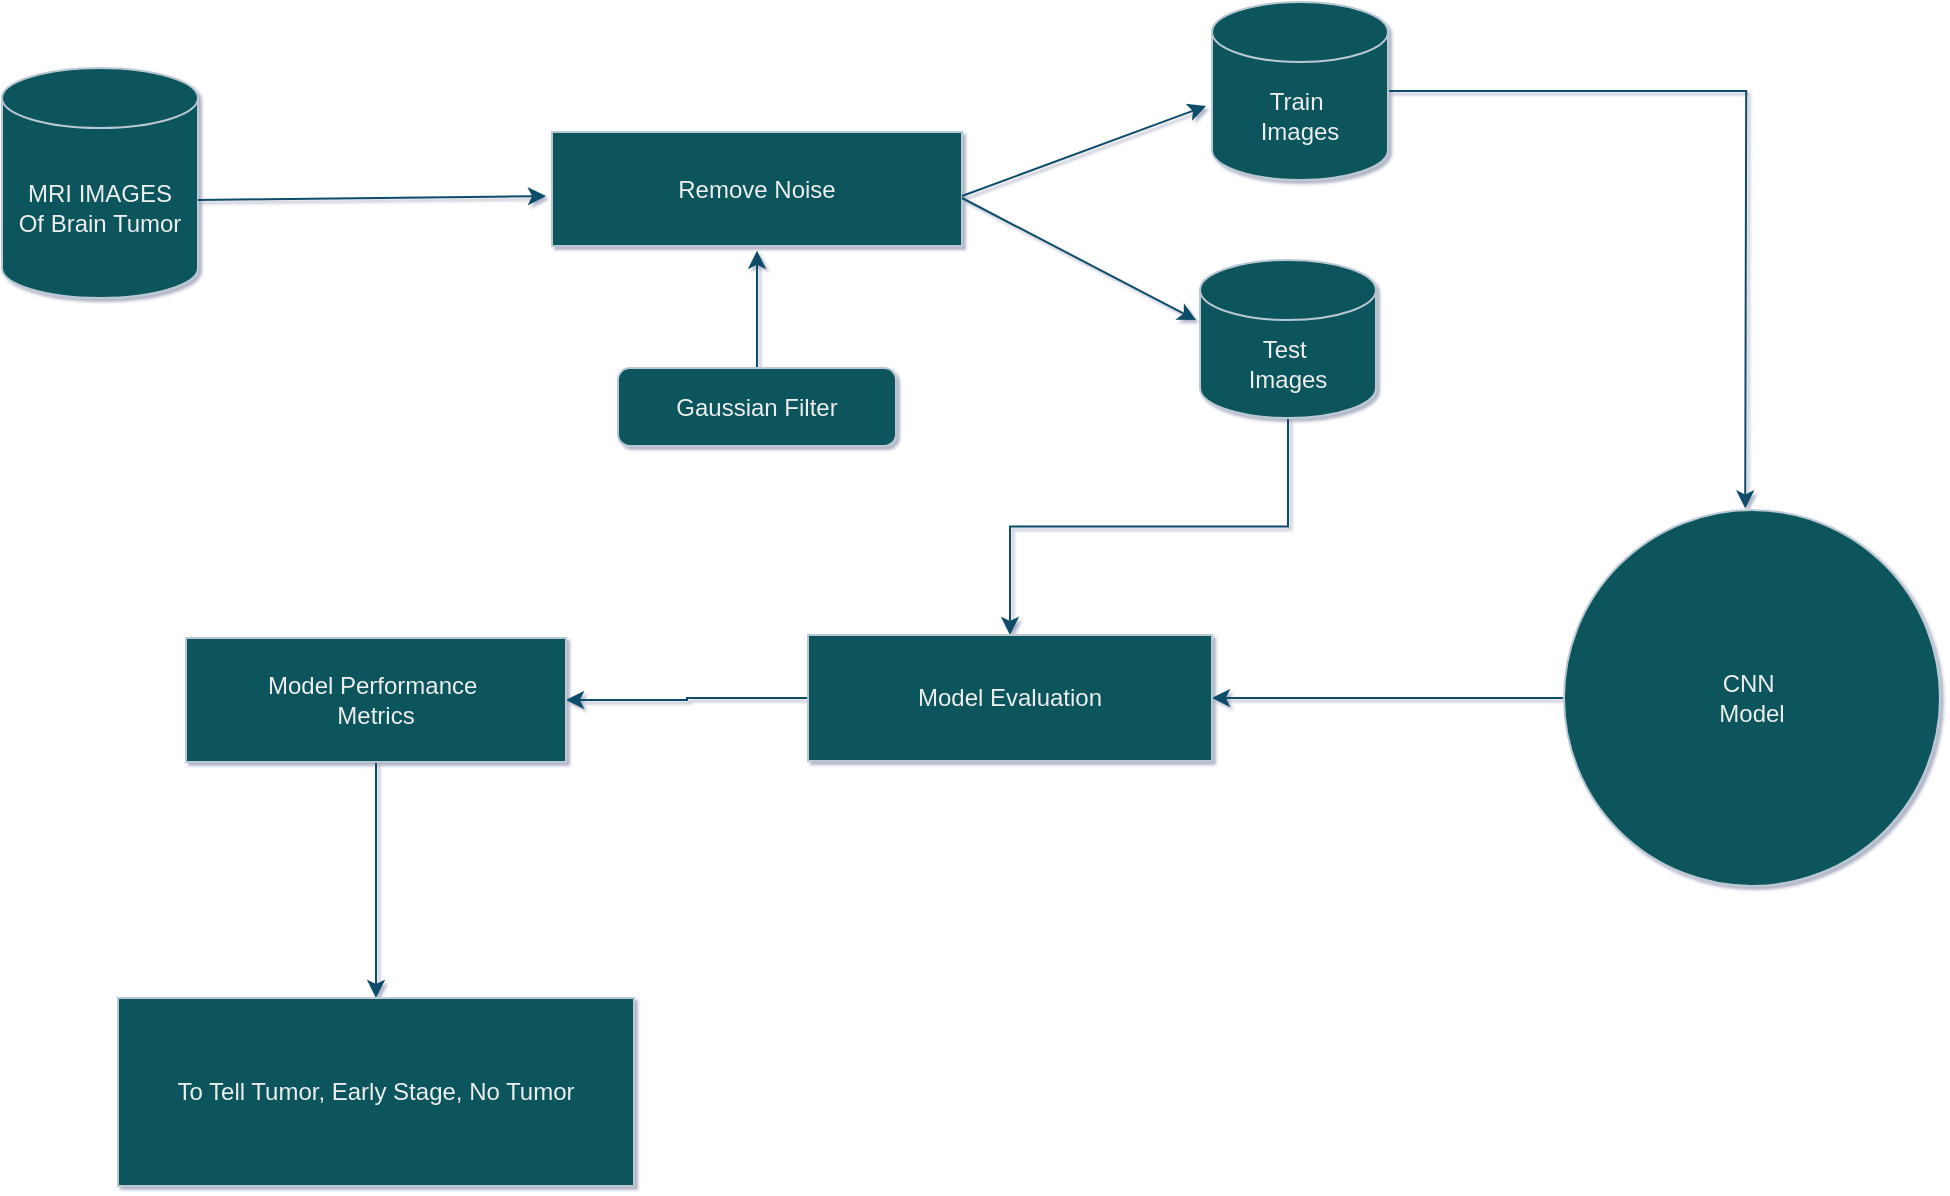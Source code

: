 <mxfile version="21.1.9" type="device">
  <diagram name="Page-1" id="_LS0vlxGuBX-FpZfncsc">
    <mxGraphModel dx="1050" dy="549" grid="0" gridSize="10" guides="1" tooltips="1" connect="1" arrows="1" fold="1" page="1" pageScale="1" pageWidth="1100" pageHeight="850" math="0" shadow="1">
      <root>
        <mxCell id="0" />
        <mxCell id="1" parent="0" />
        <mxCell id="7diVpGdPD1OYA_pBPMMN-1" value="MRI IMAGES&lt;br&gt;Of Brain Tumor" style="shape=cylinder3;whiteSpace=wrap;html=1;boundedLbl=1;backgroundOutline=1;size=15;labelBackgroundColor=none;fillColor=#09555B;strokeColor=#BAC8D3;fontColor=#EEEEEE;" vertex="1" parent="1">
          <mxGeometry x="56" y="68" width="98" height="115" as="geometry" />
        </mxCell>
        <mxCell id="7diVpGdPD1OYA_pBPMMN-2" value="" style="endArrow=classic;html=1;rounded=0;labelBackgroundColor=none;fontColor=default;strokeColor=#0B4D6A;" edge="1" parent="1">
          <mxGeometry width="50" height="50" relative="1" as="geometry">
            <mxPoint x="154" y="134" as="sourcePoint" />
            <mxPoint x="328" y="132" as="targetPoint" />
          </mxGeometry>
        </mxCell>
        <mxCell id="7diVpGdPD1OYA_pBPMMN-5" style="edgeStyle=orthogonalEdgeStyle;rounded=0;orthogonalLoop=1;jettySize=auto;html=1;labelBackgroundColor=none;fontColor=default;strokeColor=#0B4D6A;" edge="1" parent="1" source="7diVpGdPD1OYA_pBPMMN-3">
          <mxGeometry relative="1" as="geometry">
            <mxPoint x="433.5" y="159.4" as="targetPoint" />
          </mxGeometry>
        </mxCell>
        <mxCell id="7diVpGdPD1OYA_pBPMMN-3" value="Gaussian Filter" style="rounded=1;whiteSpace=wrap;html=1;labelBackgroundColor=none;fillColor=#09555B;strokeColor=#BAC8D3;fontColor=#EEEEEE;" vertex="1" parent="1">
          <mxGeometry x="364" y="218" width="139" height="39" as="geometry" />
        </mxCell>
        <mxCell id="7diVpGdPD1OYA_pBPMMN-4" value="Remove Noise" style="rounded=0;whiteSpace=wrap;html=1;labelBackgroundColor=none;fillColor=#09555B;strokeColor=#BAC8D3;fontColor=#EEEEEE;" vertex="1" parent="1">
          <mxGeometry x="331" y="100" width="205" height="57" as="geometry" />
        </mxCell>
        <mxCell id="7diVpGdPD1OYA_pBPMMN-6" value="" style="endArrow=classic;html=1;rounded=0;labelBackgroundColor=none;fontColor=default;strokeColor=#0B4D6A;" edge="1" parent="1">
          <mxGeometry width="50" height="50" relative="1" as="geometry">
            <mxPoint x="536" y="132" as="sourcePoint" />
            <mxPoint x="658" y="87" as="targetPoint" />
          </mxGeometry>
        </mxCell>
        <mxCell id="7diVpGdPD1OYA_pBPMMN-7" value="" style="endArrow=classic;html=1;rounded=0;labelBackgroundColor=none;fontColor=default;strokeColor=#0B4D6A;" edge="1" parent="1">
          <mxGeometry width="50" height="50" relative="1" as="geometry">
            <mxPoint x="536" y="133" as="sourcePoint" />
            <mxPoint x="653" y="194" as="targetPoint" />
          </mxGeometry>
        </mxCell>
        <mxCell id="7diVpGdPD1OYA_pBPMMN-10" style="edgeStyle=orthogonalEdgeStyle;rounded=0;orthogonalLoop=1;jettySize=auto;html=1;labelBackgroundColor=none;fontColor=default;strokeColor=#0B4D6A;" edge="1" parent="1" source="7diVpGdPD1OYA_pBPMMN-8">
          <mxGeometry relative="1" as="geometry">
            <mxPoint x="927.6" y="288.2" as="targetPoint" />
          </mxGeometry>
        </mxCell>
        <mxCell id="7diVpGdPD1OYA_pBPMMN-8" value="Train&amp;nbsp;&lt;br&gt;Images" style="shape=cylinder3;whiteSpace=wrap;html=1;boundedLbl=1;backgroundOutline=1;size=15;labelBackgroundColor=none;fillColor=#09555B;strokeColor=#BAC8D3;fontColor=#EEEEEE;" vertex="1" parent="1">
          <mxGeometry x="661" y="35" width="88" height="89" as="geometry" />
        </mxCell>
        <mxCell id="7diVpGdPD1OYA_pBPMMN-14" style="edgeStyle=orthogonalEdgeStyle;rounded=0;orthogonalLoop=1;jettySize=auto;html=1;entryX=0.5;entryY=0;entryDx=0;entryDy=0;labelBackgroundColor=none;fontColor=default;strokeColor=#0B4D6A;" edge="1" parent="1" source="7diVpGdPD1OYA_pBPMMN-9" target="7diVpGdPD1OYA_pBPMMN-13">
          <mxGeometry relative="1" as="geometry" />
        </mxCell>
        <mxCell id="7diVpGdPD1OYA_pBPMMN-9" value="Test&amp;nbsp;&lt;br&gt;Images" style="shape=cylinder3;whiteSpace=wrap;html=1;boundedLbl=1;backgroundOutline=1;size=15;labelBackgroundColor=none;fillColor=#09555B;strokeColor=#BAC8D3;fontColor=#EEEEEE;" vertex="1" parent="1">
          <mxGeometry x="655" y="164" width="88" height="79" as="geometry" />
        </mxCell>
        <mxCell id="7diVpGdPD1OYA_pBPMMN-12" style="edgeStyle=orthogonalEdgeStyle;rounded=0;orthogonalLoop=1;jettySize=auto;html=1;labelBackgroundColor=none;fontColor=default;strokeColor=#0B4D6A;" edge="1" parent="1" source="7diVpGdPD1OYA_pBPMMN-11" target="7diVpGdPD1OYA_pBPMMN-13">
          <mxGeometry relative="1" as="geometry">
            <mxPoint x="931" y="567.4" as="targetPoint" />
          </mxGeometry>
        </mxCell>
        <mxCell id="7diVpGdPD1OYA_pBPMMN-11" value="CNN&amp;nbsp;&lt;br&gt;Model" style="ellipse;whiteSpace=wrap;html=1;aspect=fixed;labelBackgroundColor=none;fillColor=#09555B;strokeColor=#BAC8D3;fontColor=#EEEEEE;" vertex="1" parent="1">
          <mxGeometry x="837" y="289" width="188" height="188" as="geometry" />
        </mxCell>
        <mxCell id="7diVpGdPD1OYA_pBPMMN-16" value="" style="edgeStyle=orthogonalEdgeStyle;rounded=0;orthogonalLoop=1;jettySize=auto;html=1;labelBackgroundColor=none;fontColor=default;strokeColor=#0B4D6A;" edge="1" parent="1" source="7diVpGdPD1OYA_pBPMMN-13" target="7diVpGdPD1OYA_pBPMMN-15">
          <mxGeometry relative="1" as="geometry" />
        </mxCell>
        <mxCell id="7diVpGdPD1OYA_pBPMMN-13" value="Model Evaluation" style="rounded=0;whiteSpace=wrap;html=1;labelBackgroundColor=none;fillColor=#09555B;strokeColor=#BAC8D3;fontColor=#EEEEEE;" vertex="1" parent="1">
          <mxGeometry x="459" y="351.5" width="202" height="63" as="geometry" />
        </mxCell>
        <mxCell id="7diVpGdPD1OYA_pBPMMN-18" value="" style="edgeStyle=orthogonalEdgeStyle;rounded=0;orthogonalLoop=1;jettySize=auto;html=1;labelBackgroundColor=none;fontColor=default;strokeColor=#0B4D6A;" edge="1" parent="1" source="7diVpGdPD1OYA_pBPMMN-15" target="7diVpGdPD1OYA_pBPMMN-17">
          <mxGeometry relative="1" as="geometry" />
        </mxCell>
        <mxCell id="7diVpGdPD1OYA_pBPMMN-15" value="Model Performance&amp;nbsp;&lt;br&gt;Metrics" style="whiteSpace=wrap;html=1;rounded=0;labelBackgroundColor=none;fillColor=#09555B;strokeColor=#BAC8D3;fontColor=#EEEEEE;" vertex="1" parent="1">
          <mxGeometry x="148" y="353" width="190" height="62" as="geometry" />
        </mxCell>
        <mxCell id="7diVpGdPD1OYA_pBPMMN-17" value="To Tell Tumor, Early Stage, No Tumor" style="whiteSpace=wrap;html=1;rounded=0;labelBackgroundColor=none;fillColor=#09555B;strokeColor=#BAC8D3;fontColor=#EEEEEE;" vertex="1" parent="1">
          <mxGeometry x="114" y="533" width="258" height="94" as="geometry" />
        </mxCell>
      </root>
    </mxGraphModel>
  </diagram>
</mxfile>
